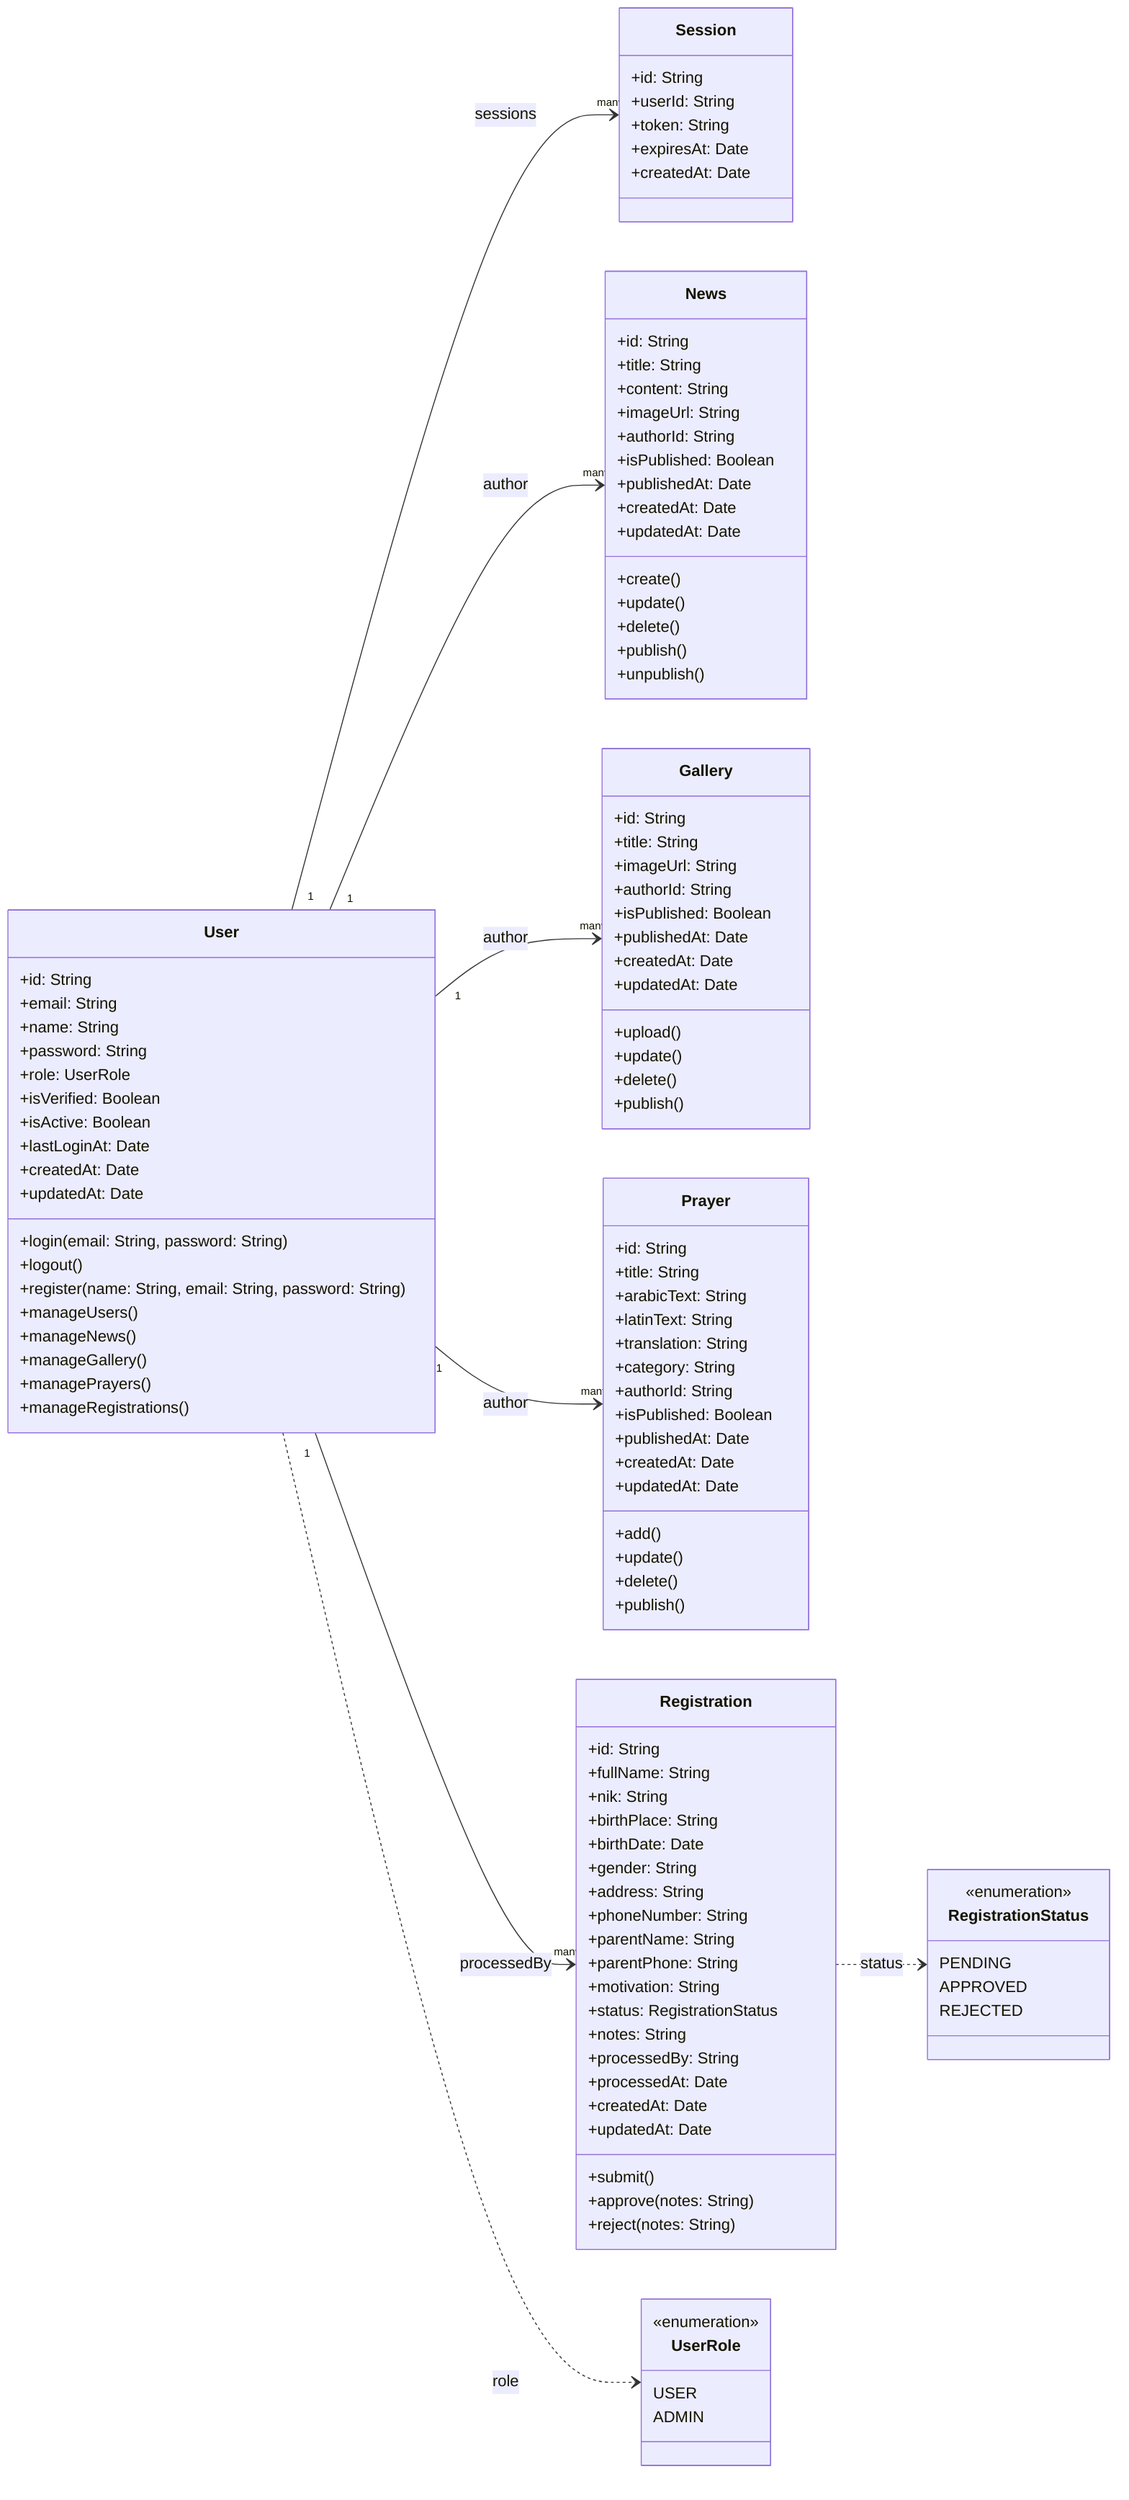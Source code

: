 classDiagram
  direction LR

  class User {
    +id: String
    +email: String
    +name: String
    +password: String
    +role: UserRole
    +isVerified: Boolean
    +isActive: Boolean
    +lastLoginAt: Date
    +createdAt: Date
    +updatedAt: Date
    +login(email: String, password: String)
    +logout()
    +register(name: String, email: String, password: String)
    +manageUsers()
    +manageNews()
    +manageGallery()
    +managePrayers()
    +manageRegistrations()
  }

  class Session {
    +id: String
    +userId: String
    +token: String
    +expiresAt: Date
    +createdAt: Date
  }

  class News {
    +id: String
    +title: String
    +content: String
    +imageUrl: String
    +authorId: String
    +isPublished: Boolean
    +publishedAt: Date
    +createdAt: Date
    +updatedAt: Date
    +create()
    +update()
    +delete()
    +publish()
    +unpublish()
  }

  class Gallery {
    +id: String
    +title: String
    +imageUrl: String
    +authorId: String
    +isPublished: Boolean
    +publishedAt: Date
    +createdAt: Date
    +updatedAt: Date
    +upload()
    +update()
    +delete()
    +publish()
  }

  class Prayer {
    +id: String
    +title: String
    +arabicText: String
    +latinText: String
    +translation: String
    +category: String
    +authorId: String
    +isPublished: Boolean
    +publishedAt: Date
    +createdAt: Date
    +updatedAt: Date
    +add()
    +update()
    +delete()
    +publish()
  }

  class Registration {
    +id: String
    +fullName: String
    +nik: String
    +birthPlace: String
    +birthDate: Date
    +gender: String
    +address: String
    +phoneNumber: String
    +parentName: String
    +parentPhone: String
    +motivation: String
    +status: RegistrationStatus
    +notes: String
    +processedBy: String
    +processedAt: Date
    +createdAt: Date
    +updatedAt: Date
    +submit()
    +approve(notes: String)
    +reject(notes: String)
  }

  class UserRole {
    <<enumeration>>
    USER
    ADMIN
  }

  class RegistrationStatus {
    <<enumeration>>
    PENDING
    APPROVED
    REJECTED
  }

  %% Relationships
  User "1" --> "many" Session : sessions
  User "1" --> "many" News : author
  User "1" --> "many" Gallery : author
  User "1" --> "many" Prayer : author
  User "1" --> "many" Registration : processedBy

  User ..> UserRole : role
  Registration ..> RegistrationStatus : status
